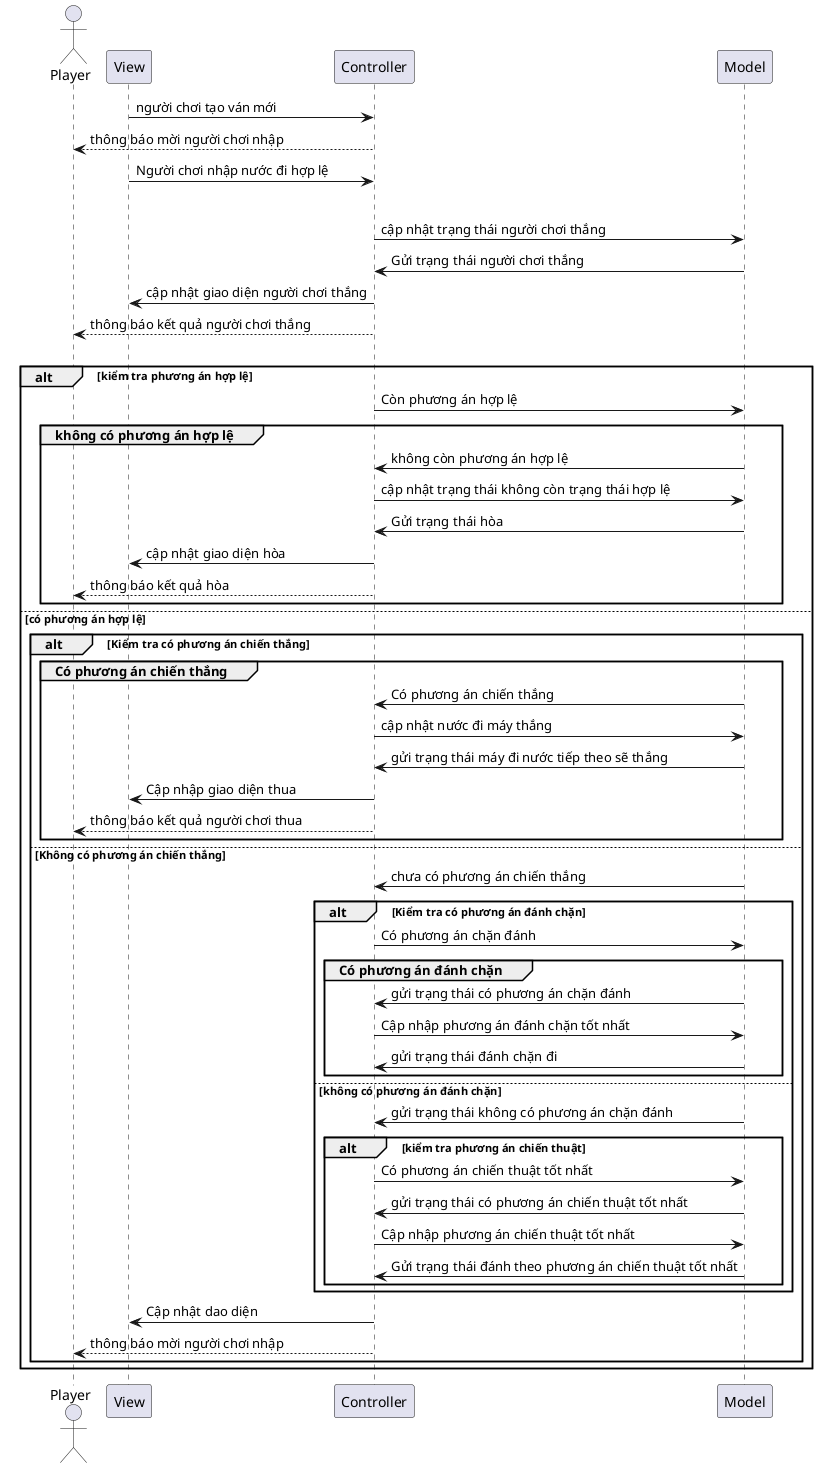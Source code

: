 @startuml ban1
actor Player
participant View
participant Controller
participant Model
View -> Controller : người chơi tạo ván mới
Controller --> Player : thông báo mời người chơi nhập

View -> Controller : Người chơi nhập nước đi hợp lệ
alt kiểm tra người chơi chiến thắng
Controller -> Model : cập nhật trạng thái người chơi thắng 
Model -> Controller : Gửi trạng thái người chơi thắng
Controller -> View : cập nhật giao diện người chơi thắng
Controller --> Player : thông báo kết quả người chơi thắng
else người chơi chưa chiến thắng
alt kiểm tra phương án hợp lệ
Controller -> Model:Còn phương án hợp lệ
group không có phương án hợp lệ
Model -> Controller: không còn phương án hợp lệ
Controller -> Model : cập nhật trạng thái không còn trạng thái hợp lệ
Model -> Controller : Gửi trạng thái hòa
Controller -> View : cập nhật giao diện hòa
Controller --> Player : thông báo kết quả hòa
end
else có phương án hợp lệ 
alt Kiểm tra có phương án chiến thắng
group Có phương án chiến thắng
Model -> Controller: Có phương án chiến thắng
Controller -> Model : cập nhật nước đi máy thắng
Model -> Controller : gửi trạng thái máy đi nước tiếp theo sẽ thắng 
Controller -> View : Cập nhập giao diện thua
Controller --> Player : thông báo kết quả người chơi thua
end
else Không có phương án chiến thắng
Model -> Controller: chưa có phương án chiến thắng
alt Kiểm tra có phương án đánh chặn
Controller -> Model : Có phương án chặn đánh
group Có phương án đánh chặn
Model -> Controller : gửi trạng thái có phương án chặn đánh
Controller -> Model : Cập nhập phương án đánh chặn tốt nhất 
Model -> Controller : gửi trạng thái đánh chặn đi
end
else không có phương án đánh chặn
Model -> Controller : gửi trạng thái không có phương án chặn đánh
alt kiểm tra phương án chiến thuật
Controller -> Model : Có phương án chiến thuật tốt nhất
Model -> Controller : gửi trạng thái có phương án chiến thuật tốt nhất
Controller -> Model : Cập nhập phương án chiến thuật tốt nhất 
Model -> Controller : Gửi trạng thái đánh theo phương án chiến thuật tốt nhất
end
end
Controller -> View : Cập nhật dao diện
Controller --> Player : thông báo mời người chơi nhập
end
end
@enduml